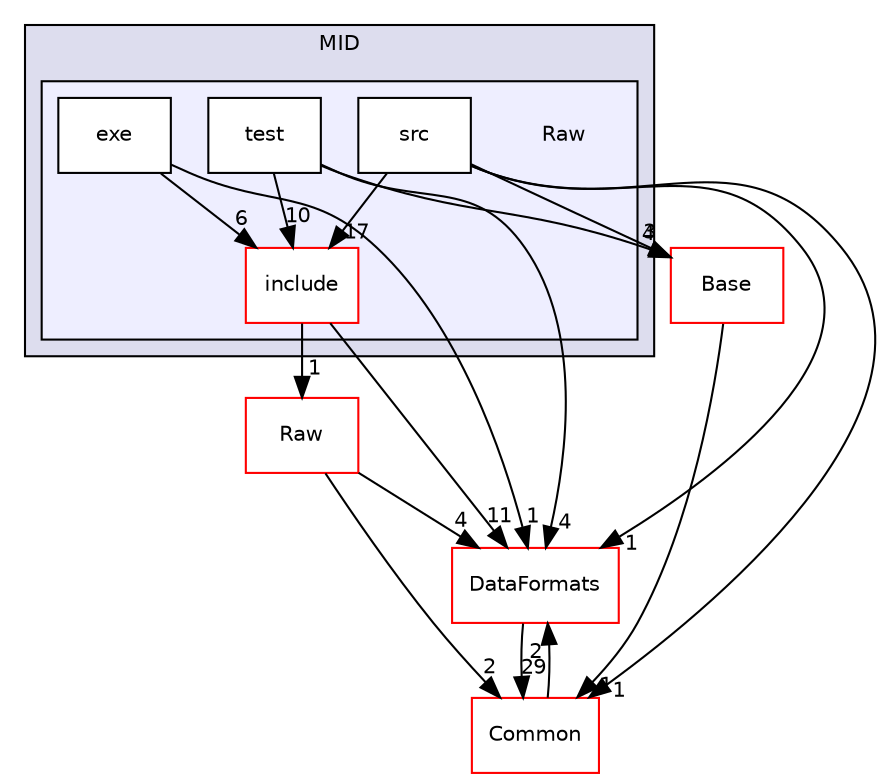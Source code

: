 digraph "/home/travis/build/AliceO2Group/AliceO2/Detectors/MUON/MID/Raw" {
  bgcolor=transparent;
  compound=true
  node [ fontsize="10", fontname="Helvetica"];
  edge [ labelfontsize="10", labelfontname="Helvetica"];
  subgraph clusterdir_9e24c537087392bd208449d0b48c466c {
    graph [ bgcolor="#ddddee", pencolor="black", label="MID" fontname="Helvetica", fontsize="10", URL="dir_9e24c537087392bd208449d0b48c466c.html"]
  subgraph clusterdir_55bb03bc4479a61c5f6db133927cb48c {
    graph [ bgcolor="#eeeeff", pencolor="black", label="" URL="dir_55bb03bc4479a61c5f6db133927cb48c.html"];
    dir_55bb03bc4479a61c5f6db133927cb48c [shape=plaintext label="Raw"];
    dir_7ac5f2ba0ee8aa1aaf8a95e15c52d8a1 [shape=box label="exe" color="black" fillcolor="white" style="filled" URL="dir_7ac5f2ba0ee8aa1aaf8a95e15c52d8a1.html"];
    dir_c79384bd87b5c57290ef89b923823ea3 [shape=box label="include" color="red" fillcolor="white" style="filled" URL="dir_c79384bd87b5c57290ef89b923823ea3.html"];
    dir_3f5a00ee602ccccc138b29f207c4fe38 [shape=box label="src" color="black" fillcolor="white" style="filled" URL="dir_3f5a00ee602ccccc138b29f207c4fe38.html"];
    dir_afdedb4ee6548c342d3449f0674fa36d [shape=box label="test" color="black" fillcolor="white" style="filled" URL="dir_afdedb4ee6548c342d3449f0674fa36d.html"];
  }
  }
  dir_4ab6b4cc6a7edbff49100e9123df213f [shape=box label="Common" color="red" URL="dir_4ab6b4cc6a7edbff49100e9123df213f.html"];
  dir_b5547b1068d53f0f904ee5a2a84992af [shape=box label="Base" color="red" URL="dir_b5547b1068d53f0f904ee5a2a84992af.html"];
  dir_26637d1bd82229bc9ed97f7e706be743 [shape=box label="Raw" color="red" URL="dir_26637d1bd82229bc9ed97f7e706be743.html"];
  dir_2171f7ec022c5423887b07c69b2f5b48 [shape=box label="DataFormats" color="red" URL="dir_2171f7ec022c5423887b07c69b2f5b48.html"];
  dir_3f5a00ee602ccccc138b29f207c4fe38->dir_c79384bd87b5c57290ef89b923823ea3 [headlabel="17", labeldistance=1.5 headhref="dir_000346_000341.html"];
  dir_3f5a00ee602ccccc138b29f207c4fe38->dir_4ab6b4cc6a7edbff49100e9123df213f [headlabel="1", labeldistance=1.5 headhref="dir_000346_000018.html"];
  dir_3f5a00ee602ccccc138b29f207c4fe38->dir_b5547b1068d53f0f904ee5a2a84992af [headlabel="3", labeldistance=1.5 headhref="dir_000346_000473.html"];
  dir_3f5a00ee602ccccc138b29f207c4fe38->dir_2171f7ec022c5423887b07c69b2f5b48 [headlabel="1", labeldistance=1.5 headhref="dir_000346_000060.html"];
  dir_c79384bd87b5c57290ef89b923823ea3->dir_26637d1bd82229bc9ed97f7e706be743 [headlabel="1", labeldistance=1.5 headhref="dir_000341_000505.html"];
  dir_c79384bd87b5c57290ef89b923823ea3->dir_2171f7ec022c5423887b07c69b2f5b48 [headlabel="11", labeldistance=1.5 headhref="dir_000341_000060.html"];
  dir_afdedb4ee6548c342d3449f0674fa36d->dir_c79384bd87b5c57290ef89b923823ea3 [headlabel="10", labeldistance=1.5 headhref="dir_000509_000341.html"];
  dir_afdedb4ee6548c342d3449f0674fa36d->dir_b5547b1068d53f0f904ee5a2a84992af [headlabel="4", labeldistance=1.5 headhref="dir_000509_000473.html"];
  dir_afdedb4ee6548c342d3449f0674fa36d->dir_2171f7ec022c5423887b07c69b2f5b48 [headlabel="4", labeldistance=1.5 headhref="dir_000509_000060.html"];
  dir_4ab6b4cc6a7edbff49100e9123df213f->dir_2171f7ec022c5423887b07c69b2f5b48 [headlabel="2", labeldistance=1.5 headhref="dir_000018_000060.html"];
  dir_7ac5f2ba0ee8aa1aaf8a95e15c52d8a1->dir_c79384bd87b5c57290ef89b923823ea3 [headlabel="6", labeldistance=1.5 headhref="dir_000504_000341.html"];
  dir_7ac5f2ba0ee8aa1aaf8a95e15c52d8a1->dir_2171f7ec022c5423887b07c69b2f5b48 [headlabel="1", labeldistance=1.5 headhref="dir_000504_000060.html"];
  dir_b5547b1068d53f0f904ee5a2a84992af->dir_4ab6b4cc6a7edbff49100e9123df213f [headlabel="1", labeldistance=1.5 headhref="dir_000473_000018.html"];
  dir_26637d1bd82229bc9ed97f7e706be743->dir_4ab6b4cc6a7edbff49100e9123df213f [headlabel="2", labeldistance=1.5 headhref="dir_000505_000018.html"];
  dir_26637d1bd82229bc9ed97f7e706be743->dir_2171f7ec022c5423887b07c69b2f5b48 [headlabel="4", labeldistance=1.5 headhref="dir_000505_000060.html"];
  dir_2171f7ec022c5423887b07c69b2f5b48->dir_4ab6b4cc6a7edbff49100e9123df213f [headlabel="29", labeldistance=1.5 headhref="dir_000060_000018.html"];
}
